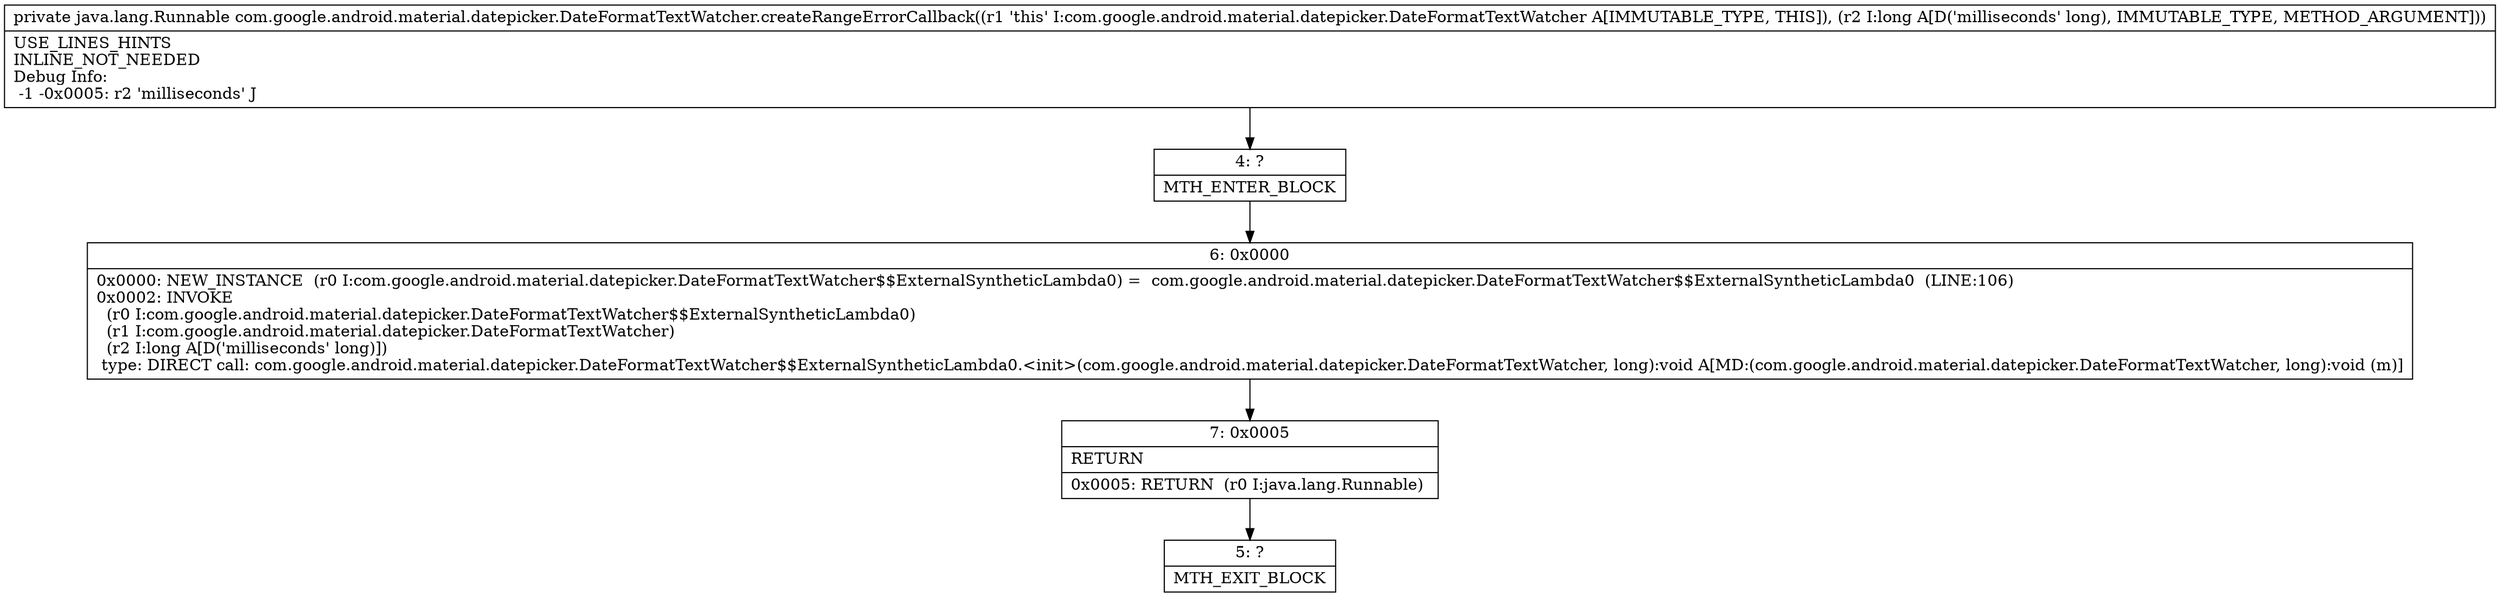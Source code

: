 digraph "CFG forcom.google.android.material.datepicker.DateFormatTextWatcher.createRangeErrorCallback(J)Ljava\/lang\/Runnable;" {
Node_4 [shape=record,label="{4\:\ ?|MTH_ENTER_BLOCK\l}"];
Node_6 [shape=record,label="{6\:\ 0x0000|0x0000: NEW_INSTANCE  (r0 I:com.google.android.material.datepicker.DateFormatTextWatcher$$ExternalSyntheticLambda0) =  com.google.android.material.datepicker.DateFormatTextWatcher$$ExternalSyntheticLambda0  (LINE:106)\l0x0002: INVOKE  \l  (r0 I:com.google.android.material.datepicker.DateFormatTextWatcher$$ExternalSyntheticLambda0)\l  (r1 I:com.google.android.material.datepicker.DateFormatTextWatcher)\l  (r2 I:long A[D('milliseconds' long)])\l type: DIRECT call: com.google.android.material.datepicker.DateFormatTextWatcher$$ExternalSyntheticLambda0.\<init\>(com.google.android.material.datepicker.DateFormatTextWatcher, long):void A[MD:(com.google.android.material.datepicker.DateFormatTextWatcher, long):void (m)]\l}"];
Node_7 [shape=record,label="{7\:\ 0x0005|RETURN\l|0x0005: RETURN  (r0 I:java.lang.Runnable) \l}"];
Node_5 [shape=record,label="{5\:\ ?|MTH_EXIT_BLOCK\l}"];
MethodNode[shape=record,label="{private java.lang.Runnable com.google.android.material.datepicker.DateFormatTextWatcher.createRangeErrorCallback((r1 'this' I:com.google.android.material.datepicker.DateFormatTextWatcher A[IMMUTABLE_TYPE, THIS]), (r2 I:long A[D('milliseconds' long), IMMUTABLE_TYPE, METHOD_ARGUMENT]))  | USE_LINES_HINTS\lINLINE_NOT_NEEDED\lDebug Info:\l  \-1 \-0x0005: r2 'milliseconds' J\l}"];
MethodNode -> Node_4;Node_4 -> Node_6;
Node_6 -> Node_7;
Node_7 -> Node_5;
}

